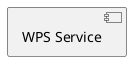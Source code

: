 @startuml
	[WPS Service] as group___wps_service [[../computational/components/group___wps_service.html]]
@enduml

